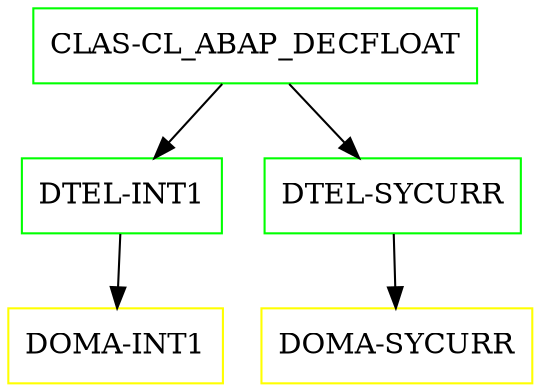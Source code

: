 digraph G {
  "CLAS-CL_ABAP_DECFLOAT" [shape=box,color=green];
  "DTEL-INT1" [shape=box,color=green,URL="./DTEL_INT1.html"];
  "DOMA-INT1" [shape=box,color=yellow,URL="./DOMA_INT1.html"];
  "DTEL-SYCURR" [shape=box,color=green,URL="./DTEL_SYCURR.html"];
  "DOMA-SYCURR" [shape=box,color=yellow,URL="./DOMA_SYCURR.html"];
  "CLAS-CL_ABAP_DECFLOAT" -> "DTEL-SYCURR";
  "CLAS-CL_ABAP_DECFLOAT" -> "DTEL-INT1";
  "DTEL-INT1" -> "DOMA-INT1";
  "DTEL-SYCURR" -> "DOMA-SYCURR";
}
